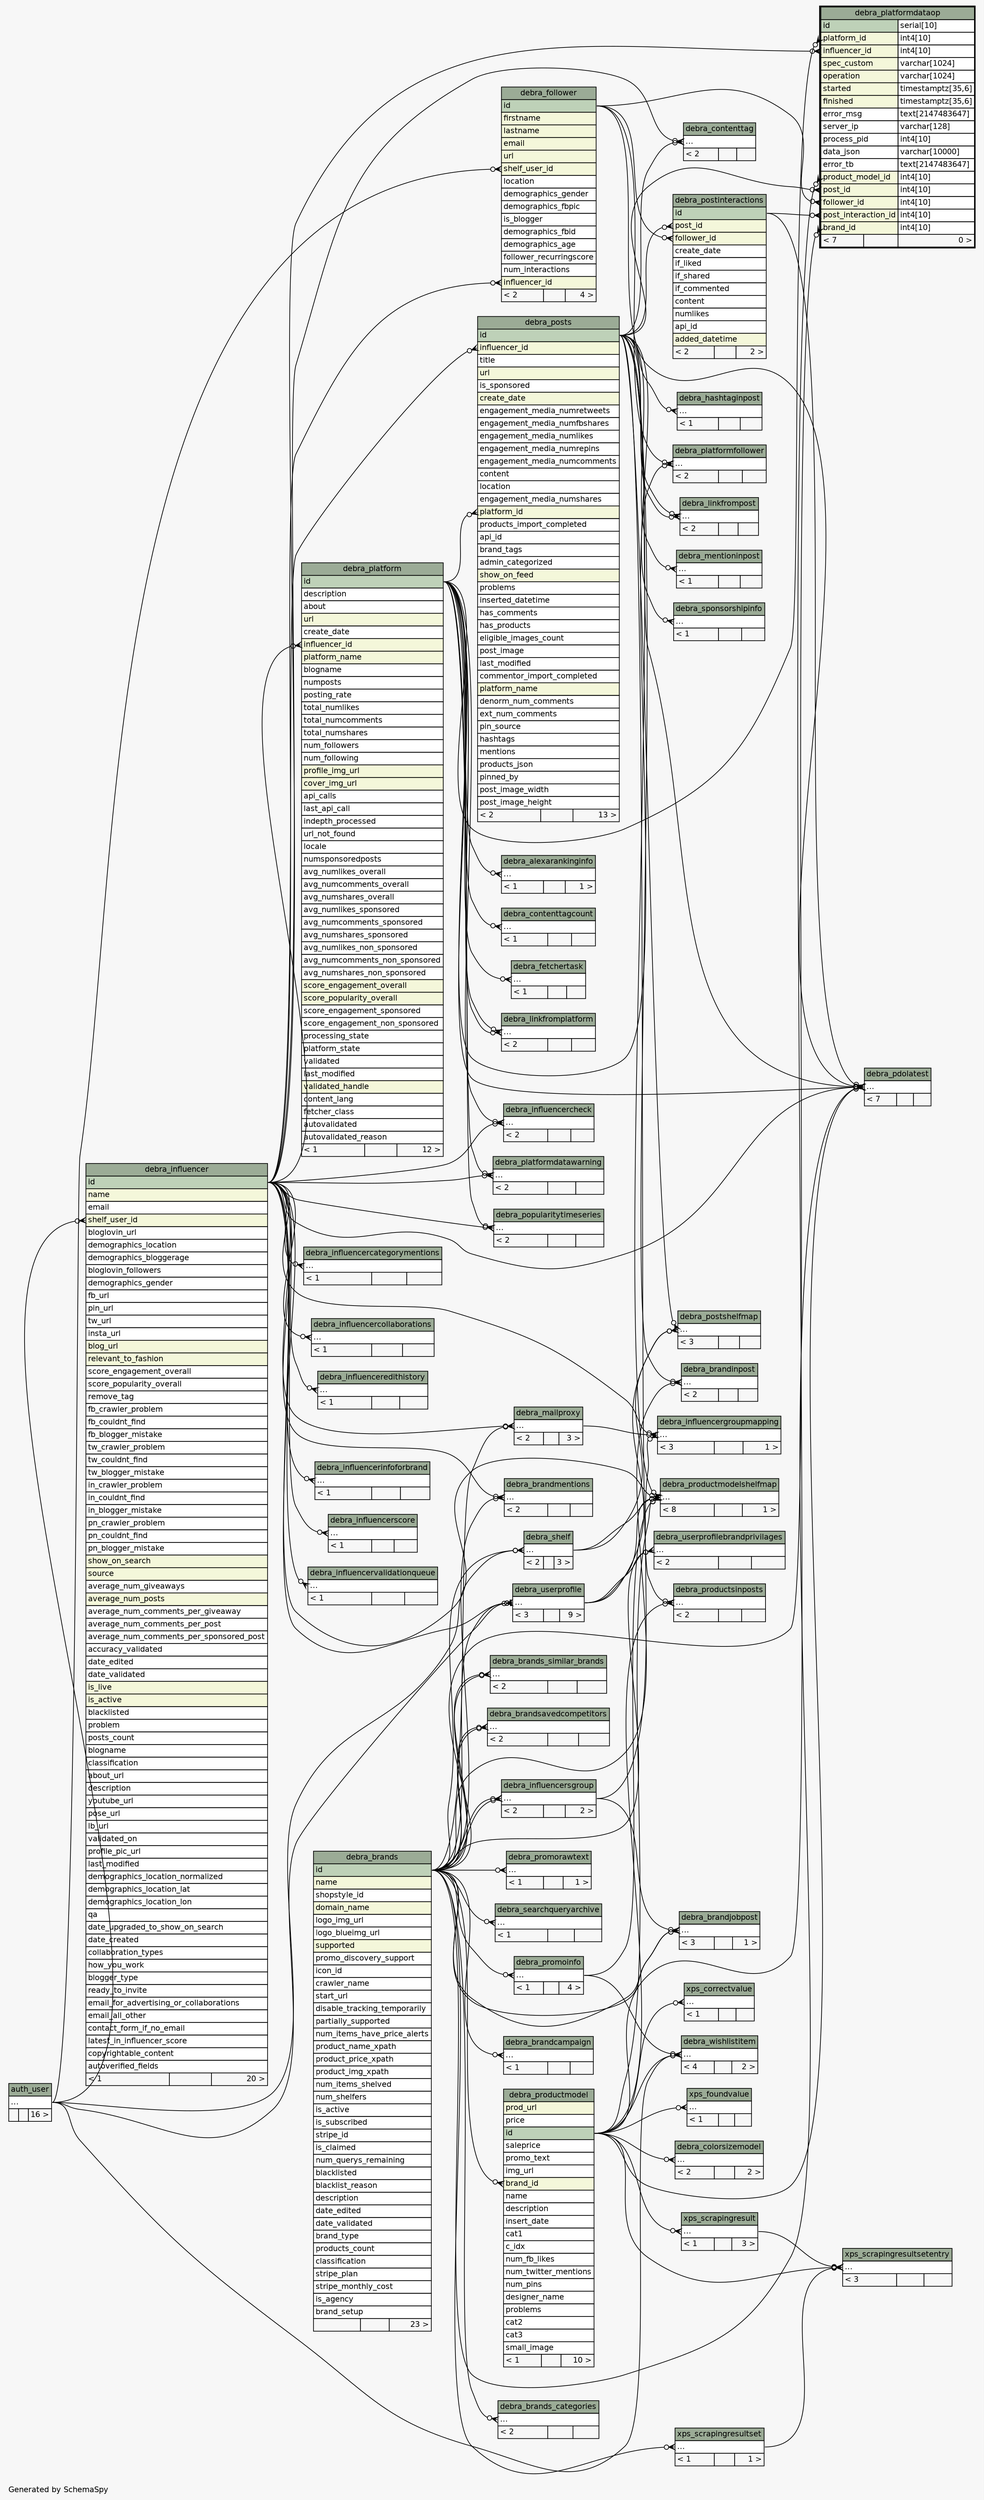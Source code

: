 // dot 2.36.0 on Linux 3.17.0-rc4-a1
// SchemaSpy rev 590
digraph "twoDegreesRelationshipsDiagram" {
  graph [
    rankdir="RL"
    bgcolor="#f7f7f7"
    label="\nGenerated by SchemaSpy"
    labeljust="l"
    nodesep="0.18"
    ranksep="0.46"
    fontname="Helvetica"
    fontsize="11"
  ];
  node [
    fontname="Helvetica"
    fontsize="11"
    shape="plaintext"
  ];
  edge [
    arrowsize="0.8"
  ];
  "debra_alexarankinginfo":"elipses":w -> "debra_platform":"id":e [arrowhead=none dir=back arrowtail=crowodot];
  "debra_brandcampaign":"elipses":w -> "debra_brands":"id":e [arrowhead=none dir=back arrowtail=crowodot];
  "debra_brandinpost":"elipses":w -> "debra_brands":"id":e [arrowhead=none dir=back arrowtail=crowodot];
  "debra_brandinpost":"elipses":w -> "debra_posts":"id":e [arrowhead=none dir=back arrowtail=crowodot];
  "debra_brandjobpost":"elipses":w -> "debra_influencersgroup":"elipses":e [arrowhead=none dir=back arrowtail=crowodot];
  "debra_brandjobpost":"elipses":w -> "debra_brands":"id":e [arrowhead=none dir=back arrowtail=crowodot];
  "debra_brandjobpost":"elipses":w -> "debra_brands":"id":e [arrowhead=none dir=back arrowtail=crowodot];
  "debra_brandmentions":"elipses":w -> "debra_brands":"id":e [arrowhead=none dir=back arrowtail=crowodot];
  "debra_brandmentions":"elipses":w -> "debra_influencer":"id":e [arrowhead=none dir=back arrowtail=crowodot];
  "debra_brands_categories":"elipses":w -> "debra_brands":"id":e [arrowhead=none dir=back arrowtail=crowodot];
  "debra_brands_similar_brands":"elipses":w -> "debra_brands":"id":e [arrowhead=none dir=back arrowtail=crowodot];
  "debra_brands_similar_brands":"elipses":w -> "debra_brands":"id":e [arrowhead=none dir=back arrowtail=crowodot];
  "debra_brandsavedcompetitors":"elipses":w -> "debra_brands":"id":e [arrowhead=none dir=back arrowtail=crowodot];
  "debra_brandsavedcompetitors":"elipses":w -> "debra_brands":"id":e [arrowhead=none dir=back arrowtail=crowodot];
  "debra_colorsizemodel":"elipses":w -> "debra_productmodel":"id":e [arrowhead=none dir=back arrowtail=crowodot];
  "debra_contenttag":"elipses":w -> "debra_influencer":"id":e [arrowhead=none dir=back arrowtail=crowodot];
  "debra_contenttag":"elipses":w -> "debra_posts":"id":e [arrowhead=none dir=back arrowtail=crowodot];
  "debra_contenttagcount":"elipses":w -> "debra_platform":"id":e [arrowhead=none dir=back arrowtail=crowodot];
  "debra_fetchertask":"elipses":w -> "debra_platform":"id":e [arrowhead=none dir=back arrowtail=crowodot];
  "debra_follower":"influencer_id":w -> "debra_influencer":"id":e [arrowhead=none dir=back arrowtail=crowodot];
  "debra_follower":"shelf_user_id":w -> "auth_user":"elipses":e [arrowhead=none dir=back arrowtail=crowodot];
  "debra_hashtaginpost":"elipses":w -> "debra_posts":"id":e [arrowhead=none dir=back arrowtail=crowodot];
  "debra_influencer":"shelf_user_id":w -> "auth_user":"elipses":e [arrowhead=none dir=back arrowtail=crowodot];
  "debra_influencercategorymentions":"elipses":w -> "debra_influencer":"id":e [arrowhead=none dir=back arrowtail=crowodot];
  "debra_influencercheck":"elipses":w -> "debra_influencer":"id":e [arrowhead=none dir=back arrowtail=crowodot];
  "debra_influencercheck":"elipses":w -> "debra_platform":"id":e [arrowhead=none dir=back arrowtail=crowodot];
  "debra_influencercollaborations":"elipses":w -> "debra_influencer":"id":e [arrowhead=none dir=back arrowtail=crowodot];
  "debra_influenceredithistory":"elipses":w -> "debra_influencer":"id":e [arrowhead=none dir=back arrowtail=crowodot];
  "debra_influencergroupmapping":"elipses":w -> "debra_influencersgroup":"elipses":e [arrowhead=none dir=back arrowtail=crowodot];
  "debra_influencergroupmapping":"elipses":w -> "debra_influencer":"id":e [arrowhead=none dir=back arrowtail=crowodot];
  "debra_influencergroupmapping":"elipses":w -> "debra_mailproxy":"elipses":e [arrowhead=none dir=back arrowtail=crowodot];
  "debra_influencerinfoforbrand":"elipses":w -> "debra_influencer":"id":e [arrowhead=none dir=back arrowtail=crowodot];
  "debra_influencerscore":"elipses":w -> "debra_influencer":"id":e [arrowhead=none dir=back arrowtail=crowodot];
  "debra_influencersgroup":"elipses":w -> "debra_brands":"id":e [arrowhead=none dir=back arrowtail=crowodot];
  "debra_influencersgroup":"elipses":w -> "debra_brands":"id":e [arrowhead=none dir=back arrowtail=crowodot];
  "debra_influencervalidationqueue":"elipses":w -> "debra_influencer":"id":e [arrowhead=none dir=back arrowtail=crowodot];
  "debra_linkfromplatform":"elipses":w -> "debra_platform":"id":e [arrowhead=none dir=back arrowtail=crowodot];
  "debra_linkfromplatform":"elipses":w -> "debra_platform":"id":e [arrowhead=none dir=back arrowtail=crowodot];
  "debra_linkfrompost":"elipses":w -> "debra_posts":"id":e [arrowhead=none dir=back arrowtail=crowodot];
  "debra_linkfrompost":"elipses":w -> "debra_posts":"id":e [arrowhead=none dir=back arrowtail=crowodot];
  "debra_mailproxy":"elipses":w -> "debra_brands":"id":e [arrowhead=none dir=back arrowtail=crowodot];
  "debra_mailproxy":"elipses":w -> "debra_influencer":"id":e [arrowhead=none dir=back arrowtail=crowodot];
  "debra_mentioninpost":"elipses":w -> "debra_posts":"id":e [arrowhead=none dir=back arrowtail=crowodot];
  "debra_pdolatest":"elipses":w -> "debra_brands":"id":e [arrowhead=none dir=back arrowtail=crowodot];
  "debra_pdolatest":"elipses":w -> "debra_follower":"id":e [arrowhead=none dir=back arrowtail=crowodot];
  "debra_pdolatest":"elipses":w -> "debra_influencer":"id":e [arrowhead=none dir=back arrowtail=crowodot];
  "debra_pdolatest":"elipses":w -> "debra_platform":"id":e [arrowhead=none dir=back arrowtail=crowodot];
  "debra_pdolatest":"elipses":w -> "debra_posts":"id":e [arrowhead=none dir=back arrowtail=crowodot];
  "debra_pdolatest":"elipses":w -> "debra_postinteractions":"id":e [arrowhead=none dir=back arrowtail=crowodot];
  "debra_pdolatest":"elipses":w -> "debra_productmodel":"id":e [arrowhead=none dir=back arrowtail=crowodot];
  "debra_platform":"influencer_id":w -> "debra_influencer":"id":e [arrowhead=none dir=back arrowtail=crowodot];
  "debra_platformdataop":"brand_id":w -> "debra_brands":"id":e [arrowhead=none dir=back arrowtail=crowodot];
  "debra_platformdataop":"follower_id":w -> "debra_follower":"id":e [arrowhead=none dir=back arrowtail=crowodot];
  "debra_platformdataop":"influencer_id":w -> "debra_influencer":"id":e [arrowhead=none dir=back arrowtail=crowodot];
  "debra_platformdataop":"platform_id":w -> "debra_platform":"id":e [arrowhead=none dir=back arrowtail=crowodot];
  "debra_platformdataop":"post_id":w -> "debra_posts":"id":e [arrowhead=none dir=back arrowtail=crowodot];
  "debra_platformdataop":"post_interaction_id":w -> "debra_postinteractions":"id":e [arrowhead=none dir=back arrowtail=crowodot];
  "debra_platformdataop":"product_model_id":w -> "debra_productmodel":"id":e [arrowhead=none dir=back arrowtail=crowodot];
  "debra_platformdatawarning":"elipses":w -> "debra_influencer":"id":e [arrowhead=none dir=back arrowtail=crowodot];
  "debra_platformdatawarning":"elipses":w -> "debra_platform":"id":e [arrowhead=none dir=back arrowtail=crowodot];
  "debra_platformfollower":"elipses":w -> "debra_follower":"id":e [arrowhead=none dir=back arrowtail=crowodot];
  "debra_platformfollower":"elipses":w -> "debra_platform":"id":e [arrowhead=none dir=back arrowtail=crowodot];
  "debra_popularitytimeseries":"elipses":w -> "debra_influencer":"id":e [arrowhead=none dir=back arrowtail=crowodot];
  "debra_popularitytimeseries":"elipses":w -> "debra_platform":"id":e [arrowhead=none dir=back arrowtail=crowodot];
  "debra_postinteractions":"follower_id":w -> "debra_follower":"id":e [arrowhead=none dir=back arrowtail=crowodot];
  "debra_postinteractions":"post_id":w -> "debra_posts":"id":e [arrowhead=none dir=back arrowtail=crowodot];
  "debra_posts":"influencer_id":w -> "debra_influencer":"id":e [arrowhead=none dir=back arrowtail=crowodot];
  "debra_posts":"platform_id":w -> "debra_platform":"id":e [arrowhead=none dir=back arrowtail=crowodot];
  "debra_postshelfmap":"elipses":w -> "debra_posts":"id":e [arrowhead=none dir=back arrowtail=crowodot];
  "debra_postshelfmap":"elipses":w -> "debra_shelf":"elipses":e [arrowhead=none dir=back arrowtail=crowodot];
  "debra_postshelfmap":"elipses":w -> "debra_userprofile":"elipses":e [arrowhead=none dir=back arrowtail=crowodot];
  "debra_productmodel":"brand_id":w -> "debra_brands":"id":e [arrowhead=none dir=back arrowtail=crowodot];
  "debra_productmodelshelfmap":"elipses":w -> "debra_influencer":"id":e [arrowhead=none dir=back arrowtail=crowodot];
  "debra_productmodelshelfmap":"elipses":w -> "debra_posts":"id":e [arrowhead=none dir=back arrowtail=crowodot];
  "debra_productmodelshelfmap":"elipses":w -> "debra_productmodel":"id":e [arrowhead=none dir=back arrowtail=crowodot];
  "debra_productmodelshelfmap":"elipses":w -> "debra_promoinfo":"elipses":e [arrowhead=none dir=back arrowtail=crowodot];
  "debra_productmodelshelfmap":"elipses":w -> "debra_shelf":"elipses":e [arrowhead=none dir=back arrowtail=crowodot];
  "debra_productmodelshelfmap":"elipses":w -> "debra_userprofile":"elipses":e [arrowhead=none dir=back arrowtail=crowodot];
  "debra_productsinposts":"elipses":w -> "debra_posts":"id":e [arrowhead=none dir=back arrowtail=crowodot];
  "debra_productsinposts":"elipses":w -> "debra_productmodel":"id":e [arrowhead=none dir=back arrowtail=crowodot];
  "debra_promoinfo":"elipses":w -> "debra_brands":"id":e [arrowhead=none dir=back arrowtail=crowodot];
  "debra_promorawtext":"elipses":w -> "debra_brands":"id":e [arrowhead=none dir=back arrowtail=crowodot];
  "debra_searchqueryarchive":"elipses":w -> "debra_brands":"id":e [arrowhead=none dir=back arrowtail=crowodot];
  "debra_shelf":"elipses":w -> "debra_brands":"id":e [arrowhead=none dir=back arrowtail=crowodot];
  "debra_shelf":"elipses":w -> "auth_user":"elipses":e [arrowhead=none dir=back arrowtail=crowodot];
  "debra_sponsorshipinfo":"elipses":w -> "debra_posts":"id":e [arrowhead=none dir=back arrowtail=crowodot];
  "debra_userprofile":"elipses":w -> "debra_brands":"id":e [arrowhead=none dir=back arrowtail=teeodot];
  "debra_userprofile":"elipses":w -> "debra_influencer":"id":e [arrowhead=none dir=back arrowtail=crowodot];
  "debra_userprofile":"elipses":w -> "auth_user":"elipses":e [arrowhead=none dir=back arrowtail=teeodot];
  "debra_userprofilebrandprivilages":"elipses":w -> "debra_brands":"id":e [arrowhead=none dir=back arrowtail=crowodot];
  "debra_userprofilebrandprivilages":"elipses":w -> "debra_userprofile":"elipses":e [arrowhead=none dir=back arrowtail=crowodot];
  "debra_wishlistitem":"elipses":w -> "debra_productmodel":"id":e [arrowhead=none dir=back arrowtail=crowodot];
  "debra_wishlistitem":"elipses":w -> "debra_promoinfo":"elipses":e [arrowhead=none dir=back arrowtail=crowodot];
  "debra_wishlistitem":"elipses":w -> "auth_user":"elipses":e [arrowhead=none dir=back arrowtail=crowodot];
  "xps_correctvalue":"elipses":w -> "debra_productmodel":"id":e [arrowhead=none dir=back arrowtail=crowodot];
  "xps_foundvalue":"elipses":w -> "debra_productmodel":"id":e [arrowhead=none dir=back arrowtail=crowodot];
  "xps_scrapingresult":"elipses":w -> "debra_productmodel":"id":e [arrowhead=none dir=back arrowtail=crowodot];
  "xps_scrapingresultset":"elipses":w -> "debra_brands":"id":e [arrowhead=none dir=back arrowtail=crowodot];
  "xps_scrapingresultsetentry":"elipses":w -> "debra_productmodel":"id":e [arrowhead=none dir=back arrowtail=crowodot];
  "xps_scrapingresultsetentry":"elipses":w -> "xps_scrapingresult":"elipses":e [arrowhead=none dir=back arrowtail=crowodot];
  "xps_scrapingresultsetentry":"elipses":w -> "xps_scrapingresultset":"elipses":e [arrowhead=none dir=back arrowtail=crowodot];
  "auth_user" [
    label=<
    <TABLE BORDER="0" CELLBORDER="1" CELLSPACING="0" BGCOLOR="#ffffff">
      <TR><TD COLSPAN="3" BGCOLOR="#9bab96" ALIGN="CENTER">auth_user</TD></TR>
      <TR><TD PORT="elipses" COLSPAN="3" ALIGN="LEFT">...</TD></TR>
      <TR><TD ALIGN="LEFT" BGCOLOR="#f7f7f7">  </TD><TD ALIGN="RIGHT" BGCOLOR="#f7f7f7">  </TD><TD ALIGN="RIGHT" BGCOLOR="#f7f7f7">16 &gt;</TD></TR>
    </TABLE>>
    URL="auth_user.html"
    tooltip="auth_user"
  ];
  "debra_alexarankinginfo" [
    label=<
    <TABLE BORDER="0" CELLBORDER="1" CELLSPACING="0" BGCOLOR="#ffffff">
      <TR><TD COLSPAN="3" BGCOLOR="#9bab96" ALIGN="CENTER">debra_alexarankinginfo</TD></TR>
      <TR><TD PORT="elipses" COLSPAN="3" ALIGN="LEFT">...</TD></TR>
      <TR><TD ALIGN="LEFT" BGCOLOR="#f7f7f7">&lt; 1</TD><TD ALIGN="RIGHT" BGCOLOR="#f7f7f7">  </TD><TD ALIGN="RIGHT" BGCOLOR="#f7f7f7">1 &gt;</TD></TR>
    </TABLE>>
    URL="debra_alexarankinginfo.html"
    tooltip="debra_alexarankinginfo"
  ];
  "debra_brandcampaign" [
    label=<
    <TABLE BORDER="0" CELLBORDER="1" CELLSPACING="0" BGCOLOR="#ffffff">
      <TR><TD COLSPAN="3" BGCOLOR="#9bab96" ALIGN="CENTER">debra_brandcampaign</TD></TR>
      <TR><TD PORT="elipses" COLSPAN="3" ALIGN="LEFT">...</TD></TR>
      <TR><TD ALIGN="LEFT" BGCOLOR="#f7f7f7">&lt; 1</TD><TD ALIGN="RIGHT" BGCOLOR="#f7f7f7">  </TD><TD ALIGN="RIGHT" BGCOLOR="#f7f7f7">  </TD></TR>
    </TABLE>>
    URL="debra_brandcampaign.html"
    tooltip="debra_brandcampaign"
  ];
  "debra_brandinpost" [
    label=<
    <TABLE BORDER="0" CELLBORDER="1" CELLSPACING="0" BGCOLOR="#ffffff">
      <TR><TD COLSPAN="3" BGCOLOR="#9bab96" ALIGN="CENTER">debra_brandinpost</TD></TR>
      <TR><TD PORT="elipses" COLSPAN="3" ALIGN="LEFT">...</TD></TR>
      <TR><TD ALIGN="LEFT" BGCOLOR="#f7f7f7">&lt; 2</TD><TD ALIGN="RIGHT" BGCOLOR="#f7f7f7">  </TD><TD ALIGN="RIGHT" BGCOLOR="#f7f7f7">  </TD></TR>
    </TABLE>>
    URL="debra_brandinpost.html"
    tooltip="debra_brandinpost"
  ];
  "debra_brandjobpost" [
    label=<
    <TABLE BORDER="0" CELLBORDER="1" CELLSPACING="0" BGCOLOR="#ffffff">
      <TR><TD COLSPAN="3" BGCOLOR="#9bab96" ALIGN="CENTER">debra_brandjobpost</TD></TR>
      <TR><TD PORT="elipses" COLSPAN="3" ALIGN="LEFT">...</TD></TR>
      <TR><TD ALIGN="LEFT" BGCOLOR="#f7f7f7">&lt; 3</TD><TD ALIGN="RIGHT" BGCOLOR="#f7f7f7">  </TD><TD ALIGN="RIGHT" BGCOLOR="#f7f7f7">1 &gt;</TD></TR>
    </TABLE>>
    URL="debra_brandjobpost.html"
    tooltip="debra_brandjobpost"
  ];
  "debra_brandmentions" [
    label=<
    <TABLE BORDER="0" CELLBORDER="1" CELLSPACING="0" BGCOLOR="#ffffff">
      <TR><TD COLSPAN="3" BGCOLOR="#9bab96" ALIGN="CENTER">debra_brandmentions</TD></TR>
      <TR><TD PORT="elipses" COLSPAN="3" ALIGN="LEFT">...</TD></TR>
      <TR><TD ALIGN="LEFT" BGCOLOR="#f7f7f7">&lt; 2</TD><TD ALIGN="RIGHT" BGCOLOR="#f7f7f7">  </TD><TD ALIGN="RIGHT" BGCOLOR="#f7f7f7">  </TD></TR>
    </TABLE>>
    URL="debra_brandmentions.html"
    tooltip="debra_brandmentions"
  ];
  "debra_brands" [
    label=<
    <TABLE BORDER="0" CELLBORDER="1" CELLSPACING="0" BGCOLOR="#ffffff">
      <TR><TD COLSPAN="3" BGCOLOR="#9bab96" ALIGN="CENTER">debra_brands</TD></TR>
      <TR><TD PORT="id" COLSPAN="3" BGCOLOR="#bed1b8" ALIGN="LEFT">id</TD></TR>
      <TR><TD PORT="name" COLSPAN="3" BGCOLOR="#f4f7da" ALIGN="LEFT">name</TD></TR>
      <TR><TD PORT="shopstyle_id" COLSPAN="3" ALIGN="LEFT">shopstyle_id</TD></TR>
      <TR><TD PORT="domain_name" COLSPAN="3" BGCOLOR="#f4f7da" ALIGN="LEFT">domain_name</TD></TR>
      <TR><TD PORT="logo_img_url" COLSPAN="3" ALIGN="LEFT">logo_img_url</TD></TR>
      <TR><TD PORT="logo_blueimg_url" COLSPAN="3" ALIGN="LEFT">logo_blueimg_url</TD></TR>
      <TR><TD PORT="supported" COLSPAN="3" BGCOLOR="#f4f7da" ALIGN="LEFT">supported</TD></TR>
      <TR><TD PORT="promo_discovery_support" COLSPAN="3" ALIGN="LEFT">promo_discovery_support</TD></TR>
      <TR><TD PORT="icon_id" COLSPAN="3" ALIGN="LEFT">icon_id</TD></TR>
      <TR><TD PORT="crawler_name" COLSPAN="3" ALIGN="LEFT">crawler_name</TD></TR>
      <TR><TD PORT="start_url" COLSPAN="3" ALIGN="LEFT">start_url</TD></TR>
      <TR><TD PORT="disable_tracking_temporarily" COLSPAN="3" ALIGN="LEFT">disable_tracking_temporarily</TD></TR>
      <TR><TD PORT="partially_supported" COLSPAN="3" ALIGN="LEFT">partially_supported</TD></TR>
      <TR><TD PORT="num_items_have_price_alerts" COLSPAN="3" ALIGN="LEFT">num_items_have_price_alerts</TD></TR>
      <TR><TD PORT="product_name_xpath" COLSPAN="3" ALIGN="LEFT">product_name_xpath</TD></TR>
      <TR><TD PORT="product_price_xpath" COLSPAN="3" ALIGN="LEFT">product_price_xpath</TD></TR>
      <TR><TD PORT="product_img_xpath" COLSPAN="3" ALIGN="LEFT">product_img_xpath</TD></TR>
      <TR><TD PORT="num_items_shelved" COLSPAN="3" ALIGN="LEFT">num_items_shelved</TD></TR>
      <TR><TD PORT="num_shelfers" COLSPAN="3" ALIGN="LEFT">num_shelfers</TD></TR>
      <TR><TD PORT="is_active" COLSPAN="3" ALIGN="LEFT">is_active</TD></TR>
      <TR><TD PORT="is_subscribed" COLSPAN="3" ALIGN="LEFT">is_subscribed</TD></TR>
      <TR><TD PORT="stripe_id" COLSPAN="3" ALIGN="LEFT">stripe_id</TD></TR>
      <TR><TD PORT="is_claimed" COLSPAN="3" ALIGN="LEFT">is_claimed</TD></TR>
      <TR><TD PORT="num_querys_remaining" COLSPAN="3" ALIGN="LEFT">num_querys_remaining</TD></TR>
      <TR><TD PORT="blacklisted" COLSPAN="3" ALIGN="LEFT">blacklisted</TD></TR>
      <TR><TD PORT="blacklist_reason" COLSPAN="3" ALIGN="LEFT">blacklist_reason</TD></TR>
      <TR><TD PORT="description" COLSPAN="3" ALIGN="LEFT">description</TD></TR>
      <TR><TD PORT="date_edited" COLSPAN="3" ALIGN="LEFT">date_edited</TD></TR>
      <TR><TD PORT="date_validated" COLSPAN="3" ALIGN="LEFT">date_validated</TD></TR>
      <TR><TD PORT="brand_type" COLSPAN="3" ALIGN="LEFT">brand_type</TD></TR>
      <TR><TD PORT="products_count" COLSPAN="3" ALIGN="LEFT">products_count</TD></TR>
      <TR><TD PORT="classification" COLSPAN="3" ALIGN="LEFT">classification</TD></TR>
      <TR><TD PORT="stripe_plan" COLSPAN="3" ALIGN="LEFT">stripe_plan</TD></TR>
      <TR><TD PORT="stripe_monthly_cost" COLSPAN="3" ALIGN="LEFT">stripe_monthly_cost</TD></TR>
      <TR><TD PORT="is_agency" COLSPAN="3" ALIGN="LEFT">is_agency</TD></TR>
      <TR><TD PORT="brand_setup" COLSPAN="3" ALIGN="LEFT">brand_setup</TD></TR>
      <TR><TD ALIGN="LEFT" BGCOLOR="#f7f7f7">  </TD><TD ALIGN="RIGHT" BGCOLOR="#f7f7f7">  </TD><TD ALIGN="RIGHT" BGCOLOR="#f7f7f7">23 &gt;</TD></TR>
    </TABLE>>
    URL="debra_brands.html"
    tooltip="debra_brands"
  ];
  "debra_brands_categories" [
    label=<
    <TABLE BORDER="0" CELLBORDER="1" CELLSPACING="0" BGCOLOR="#ffffff">
      <TR><TD COLSPAN="3" BGCOLOR="#9bab96" ALIGN="CENTER">debra_brands_categories</TD></TR>
      <TR><TD PORT="elipses" COLSPAN="3" ALIGN="LEFT">...</TD></TR>
      <TR><TD ALIGN="LEFT" BGCOLOR="#f7f7f7">&lt; 2</TD><TD ALIGN="RIGHT" BGCOLOR="#f7f7f7">  </TD><TD ALIGN="RIGHT" BGCOLOR="#f7f7f7">  </TD></TR>
    </TABLE>>
    URL="debra_brands_categories.html"
    tooltip="debra_brands_categories"
  ];
  "debra_brands_similar_brands" [
    label=<
    <TABLE BORDER="0" CELLBORDER="1" CELLSPACING="0" BGCOLOR="#ffffff">
      <TR><TD COLSPAN="3" BGCOLOR="#9bab96" ALIGN="CENTER">debra_brands_similar_brands</TD></TR>
      <TR><TD PORT="elipses" COLSPAN="3" ALIGN="LEFT">...</TD></TR>
      <TR><TD ALIGN="LEFT" BGCOLOR="#f7f7f7">&lt; 2</TD><TD ALIGN="RIGHT" BGCOLOR="#f7f7f7">  </TD><TD ALIGN="RIGHT" BGCOLOR="#f7f7f7">  </TD></TR>
    </TABLE>>
    URL="debra_brands_similar_brands.html"
    tooltip="debra_brands_similar_brands"
  ];
  "debra_brandsavedcompetitors" [
    label=<
    <TABLE BORDER="0" CELLBORDER="1" CELLSPACING="0" BGCOLOR="#ffffff">
      <TR><TD COLSPAN="3" BGCOLOR="#9bab96" ALIGN="CENTER">debra_brandsavedcompetitors</TD></TR>
      <TR><TD PORT="elipses" COLSPAN="3" ALIGN="LEFT">...</TD></TR>
      <TR><TD ALIGN="LEFT" BGCOLOR="#f7f7f7">&lt; 2</TD><TD ALIGN="RIGHT" BGCOLOR="#f7f7f7">  </TD><TD ALIGN="RIGHT" BGCOLOR="#f7f7f7">  </TD></TR>
    </TABLE>>
    URL="debra_brandsavedcompetitors.html"
    tooltip="debra_brandsavedcompetitors"
  ];
  "debra_colorsizemodel" [
    label=<
    <TABLE BORDER="0" CELLBORDER="1" CELLSPACING="0" BGCOLOR="#ffffff">
      <TR><TD COLSPAN="3" BGCOLOR="#9bab96" ALIGN="CENTER">debra_colorsizemodel</TD></TR>
      <TR><TD PORT="elipses" COLSPAN="3" ALIGN="LEFT">...</TD></TR>
      <TR><TD ALIGN="LEFT" BGCOLOR="#f7f7f7">&lt; 2</TD><TD ALIGN="RIGHT" BGCOLOR="#f7f7f7">  </TD><TD ALIGN="RIGHT" BGCOLOR="#f7f7f7">2 &gt;</TD></TR>
    </TABLE>>
    URL="debra_colorsizemodel.html"
    tooltip="debra_colorsizemodel"
  ];
  "debra_contenttag" [
    label=<
    <TABLE BORDER="0" CELLBORDER="1" CELLSPACING="0" BGCOLOR="#ffffff">
      <TR><TD COLSPAN="3" BGCOLOR="#9bab96" ALIGN="CENTER">debra_contenttag</TD></TR>
      <TR><TD PORT="elipses" COLSPAN="3" ALIGN="LEFT">...</TD></TR>
      <TR><TD ALIGN="LEFT" BGCOLOR="#f7f7f7">&lt; 2</TD><TD ALIGN="RIGHT" BGCOLOR="#f7f7f7">  </TD><TD ALIGN="RIGHT" BGCOLOR="#f7f7f7">  </TD></TR>
    </TABLE>>
    URL="debra_contenttag.html"
    tooltip="debra_contenttag"
  ];
  "debra_contenttagcount" [
    label=<
    <TABLE BORDER="0" CELLBORDER="1" CELLSPACING="0" BGCOLOR="#ffffff">
      <TR><TD COLSPAN="3" BGCOLOR="#9bab96" ALIGN="CENTER">debra_contenttagcount</TD></TR>
      <TR><TD PORT="elipses" COLSPAN="3" ALIGN="LEFT">...</TD></TR>
      <TR><TD ALIGN="LEFT" BGCOLOR="#f7f7f7">&lt; 1</TD><TD ALIGN="RIGHT" BGCOLOR="#f7f7f7">  </TD><TD ALIGN="RIGHT" BGCOLOR="#f7f7f7">  </TD></TR>
    </TABLE>>
    URL="debra_contenttagcount.html"
    tooltip="debra_contenttagcount"
  ];
  "debra_fetchertask" [
    label=<
    <TABLE BORDER="0" CELLBORDER="1" CELLSPACING="0" BGCOLOR="#ffffff">
      <TR><TD COLSPAN="3" BGCOLOR="#9bab96" ALIGN="CENTER">debra_fetchertask</TD></TR>
      <TR><TD PORT="elipses" COLSPAN="3" ALIGN="LEFT">...</TD></TR>
      <TR><TD ALIGN="LEFT" BGCOLOR="#f7f7f7">&lt; 1</TD><TD ALIGN="RIGHT" BGCOLOR="#f7f7f7">  </TD><TD ALIGN="RIGHT" BGCOLOR="#f7f7f7">  </TD></TR>
    </TABLE>>
    URL="debra_fetchertask.html"
    tooltip="debra_fetchertask"
  ];
  "debra_follower" [
    label=<
    <TABLE BORDER="0" CELLBORDER="1" CELLSPACING="0" BGCOLOR="#ffffff">
      <TR><TD COLSPAN="3" BGCOLOR="#9bab96" ALIGN="CENTER">debra_follower</TD></TR>
      <TR><TD PORT="id" COLSPAN="3" BGCOLOR="#bed1b8" ALIGN="LEFT">id</TD></TR>
      <TR><TD PORT="firstname" COLSPAN="3" BGCOLOR="#f4f7da" ALIGN="LEFT">firstname</TD></TR>
      <TR><TD PORT="lastname" COLSPAN="3" BGCOLOR="#f4f7da" ALIGN="LEFT">lastname</TD></TR>
      <TR><TD PORT="email" COLSPAN="3" BGCOLOR="#f4f7da" ALIGN="LEFT">email</TD></TR>
      <TR><TD PORT="url" COLSPAN="3" BGCOLOR="#f4f7da" ALIGN="LEFT">url</TD></TR>
      <TR><TD PORT="shelf_user_id" COLSPAN="3" BGCOLOR="#f4f7da" ALIGN="LEFT">shelf_user_id</TD></TR>
      <TR><TD PORT="location" COLSPAN="3" ALIGN="LEFT">location</TD></TR>
      <TR><TD PORT="demographics_gender" COLSPAN="3" ALIGN="LEFT">demographics_gender</TD></TR>
      <TR><TD PORT="demographics_fbpic" COLSPAN="3" ALIGN="LEFT">demographics_fbpic</TD></TR>
      <TR><TD PORT="is_blogger" COLSPAN="3" ALIGN="LEFT">is_blogger</TD></TR>
      <TR><TD PORT="demographics_fbid" COLSPAN="3" ALIGN="LEFT">demographics_fbid</TD></TR>
      <TR><TD PORT="demographics_age" COLSPAN="3" ALIGN="LEFT">demographics_age</TD></TR>
      <TR><TD PORT="follower_recurringscore" COLSPAN="3" ALIGN="LEFT">follower_recurringscore</TD></TR>
      <TR><TD PORT="num_interactions" COLSPAN="3" ALIGN="LEFT">num_interactions</TD></TR>
      <TR><TD PORT="influencer_id" COLSPAN="3" BGCOLOR="#f4f7da" ALIGN="LEFT">influencer_id</TD></TR>
      <TR><TD ALIGN="LEFT" BGCOLOR="#f7f7f7">&lt; 2</TD><TD ALIGN="RIGHT" BGCOLOR="#f7f7f7">  </TD><TD ALIGN="RIGHT" BGCOLOR="#f7f7f7">4 &gt;</TD></TR>
    </TABLE>>
    URL="debra_follower.html"
    tooltip="debra_follower"
  ];
  "debra_hashtaginpost" [
    label=<
    <TABLE BORDER="0" CELLBORDER="1" CELLSPACING="0" BGCOLOR="#ffffff">
      <TR><TD COLSPAN="3" BGCOLOR="#9bab96" ALIGN="CENTER">debra_hashtaginpost</TD></TR>
      <TR><TD PORT="elipses" COLSPAN="3" ALIGN="LEFT">...</TD></TR>
      <TR><TD ALIGN="LEFT" BGCOLOR="#f7f7f7">&lt; 1</TD><TD ALIGN="RIGHT" BGCOLOR="#f7f7f7">  </TD><TD ALIGN="RIGHT" BGCOLOR="#f7f7f7">  </TD></TR>
    </TABLE>>
    URL="debra_hashtaginpost.html"
    tooltip="debra_hashtaginpost"
  ];
  "debra_influencer" [
    label=<
    <TABLE BORDER="0" CELLBORDER="1" CELLSPACING="0" BGCOLOR="#ffffff">
      <TR><TD COLSPAN="3" BGCOLOR="#9bab96" ALIGN="CENTER">debra_influencer</TD></TR>
      <TR><TD PORT="id" COLSPAN="3" BGCOLOR="#bed1b8" ALIGN="LEFT">id</TD></TR>
      <TR><TD PORT="name" COLSPAN="3" BGCOLOR="#f4f7da" ALIGN="LEFT">name</TD></TR>
      <TR><TD PORT="email" COLSPAN="3" ALIGN="LEFT">email</TD></TR>
      <TR><TD PORT="shelf_user_id" COLSPAN="3" BGCOLOR="#f4f7da" ALIGN="LEFT">shelf_user_id</TD></TR>
      <TR><TD PORT="bloglovin_url" COLSPAN="3" ALIGN="LEFT">bloglovin_url</TD></TR>
      <TR><TD PORT="demographics_location" COLSPAN="3" ALIGN="LEFT">demographics_location</TD></TR>
      <TR><TD PORT="demographics_bloggerage" COLSPAN="3" ALIGN="LEFT">demographics_bloggerage</TD></TR>
      <TR><TD PORT="bloglovin_followers" COLSPAN="3" ALIGN="LEFT">bloglovin_followers</TD></TR>
      <TR><TD PORT="demographics_gender" COLSPAN="3" ALIGN="LEFT">demographics_gender</TD></TR>
      <TR><TD PORT="fb_url" COLSPAN="3" ALIGN="LEFT">fb_url</TD></TR>
      <TR><TD PORT="pin_url" COLSPAN="3" ALIGN="LEFT">pin_url</TD></TR>
      <TR><TD PORT="tw_url" COLSPAN="3" ALIGN="LEFT">tw_url</TD></TR>
      <TR><TD PORT="insta_url" COLSPAN="3" ALIGN="LEFT">insta_url</TD></TR>
      <TR><TD PORT="blog_url" COLSPAN="3" BGCOLOR="#f4f7da" ALIGN="LEFT">blog_url</TD></TR>
      <TR><TD PORT="relevant_to_fashion" COLSPAN="3" BGCOLOR="#f4f7da" ALIGN="LEFT">relevant_to_fashion</TD></TR>
      <TR><TD PORT="score_engagement_overall" COLSPAN="3" ALIGN="LEFT">score_engagement_overall</TD></TR>
      <TR><TD PORT="score_popularity_overall" COLSPAN="3" ALIGN="LEFT">score_popularity_overall</TD></TR>
      <TR><TD PORT="remove_tag" COLSPAN="3" ALIGN="LEFT">remove_tag</TD></TR>
      <TR><TD PORT="fb_crawler_problem" COLSPAN="3" ALIGN="LEFT">fb_crawler_problem</TD></TR>
      <TR><TD PORT="fb_couldnt_find" COLSPAN="3" ALIGN="LEFT">fb_couldnt_find</TD></TR>
      <TR><TD PORT="fb_blogger_mistake" COLSPAN="3" ALIGN="LEFT">fb_blogger_mistake</TD></TR>
      <TR><TD PORT="tw_crawler_problem" COLSPAN="3" ALIGN="LEFT">tw_crawler_problem</TD></TR>
      <TR><TD PORT="tw_couldnt_find" COLSPAN="3" ALIGN="LEFT">tw_couldnt_find</TD></TR>
      <TR><TD PORT="tw_blogger_mistake" COLSPAN="3" ALIGN="LEFT">tw_blogger_mistake</TD></TR>
      <TR><TD PORT="in_crawler_problem" COLSPAN="3" ALIGN="LEFT">in_crawler_problem</TD></TR>
      <TR><TD PORT="in_couldnt_find" COLSPAN="3" ALIGN="LEFT">in_couldnt_find</TD></TR>
      <TR><TD PORT="in_blogger_mistake" COLSPAN="3" ALIGN="LEFT">in_blogger_mistake</TD></TR>
      <TR><TD PORT="pn_crawler_problem" COLSPAN="3" ALIGN="LEFT">pn_crawler_problem</TD></TR>
      <TR><TD PORT="pn_couldnt_find" COLSPAN="3" ALIGN="LEFT">pn_couldnt_find</TD></TR>
      <TR><TD PORT="pn_blogger_mistake" COLSPAN="3" ALIGN="LEFT">pn_blogger_mistake</TD></TR>
      <TR><TD PORT="show_on_search" COLSPAN="3" BGCOLOR="#f4f7da" ALIGN="LEFT">show_on_search</TD></TR>
      <TR><TD PORT="source" COLSPAN="3" BGCOLOR="#f4f7da" ALIGN="LEFT">source</TD></TR>
      <TR><TD PORT="average_num_giveaways" COLSPAN="3" ALIGN="LEFT">average_num_giveaways</TD></TR>
      <TR><TD PORT="average_num_posts" COLSPAN="3" BGCOLOR="#f4f7da" ALIGN="LEFT">average_num_posts</TD></TR>
      <TR><TD PORT="average_num_comments_per_giveaway" COLSPAN="3" ALIGN="LEFT">average_num_comments_per_giveaway</TD></TR>
      <TR><TD PORT="average_num_comments_per_post" COLSPAN="3" ALIGN="LEFT">average_num_comments_per_post</TD></TR>
      <TR><TD PORT="average_num_comments_per_sponsored_post" COLSPAN="3" ALIGN="LEFT">average_num_comments_per_sponsored_post</TD></TR>
      <TR><TD PORT="accuracy_validated" COLSPAN="3" ALIGN="LEFT">accuracy_validated</TD></TR>
      <TR><TD PORT="date_edited" COLSPAN="3" ALIGN="LEFT">date_edited</TD></TR>
      <TR><TD PORT="date_validated" COLSPAN="3" ALIGN="LEFT">date_validated</TD></TR>
      <TR><TD PORT="is_live" COLSPAN="3" BGCOLOR="#f4f7da" ALIGN="LEFT">is_live</TD></TR>
      <TR><TD PORT="is_active" COLSPAN="3" BGCOLOR="#f4f7da" ALIGN="LEFT">is_active</TD></TR>
      <TR><TD PORT="blacklisted" COLSPAN="3" ALIGN="LEFT">blacklisted</TD></TR>
      <TR><TD PORT="problem" COLSPAN="3" ALIGN="LEFT">problem</TD></TR>
      <TR><TD PORT="posts_count" COLSPAN="3" ALIGN="LEFT">posts_count</TD></TR>
      <TR><TD PORT="blogname" COLSPAN="3" ALIGN="LEFT">blogname</TD></TR>
      <TR><TD PORT="classification" COLSPAN="3" ALIGN="LEFT">classification</TD></TR>
      <TR><TD PORT="about_url" COLSPAN="3" ALIGN="LEFT">about_url</TD></TR>
      <TR><TD PORT="description" COLSPAN="3" ALIGN="LEFT">description</TD></TR>
      <TR><TD PORT="youtube_url" COLSPAN="3" ALIGN="LEFT">youtube_url</TD></TR>
      <TR><TD PORT="pose_url" COLSPAN="3" ALIGN="LEFT">pose_url</TD></TR>
      <TR><TD PORT="lb_url" COLSPAN="3" ALIGN="LEFT">lb_url</TD></TR>
      <TR><TD PORT="validated_on" COLSPAN="3" ALIGN="LEFT">validated_on</TD></TR>
      <TR><TD PORT="profile_pic_url" COLSPAN="3" ALIGN="LEFT">profile_pic_url</TD></TR>
      <TR><TD PORT="last_modified" COLSPAN="3" ALIGN="LEFT">last_modified</TD></TR>
      <TR><TD PORT="demographics_location_normalized" COLSPAN="3" ALIGN="LEFT">demographics_location_normalized</TD></TR>
      <TR><TD PORT="demographics_location_lat" COLSPAN="3" ALIGN="LEFT">demographics_location_lat</TD></TR>
      <TR><TD PORT="demographics_location_lon" COLSPAN="3" ALIGN="LEFT">demographics_location_lon</TD></TR>
      <TR><TD PORT="qa" COLSPAN="3" ALIGN="LEFT">qa</TD></TR>
      <TR><TD PORT="date_upgraded_to_show_on_search" COLSPAN="3" ALIGN="LEFT">date_upgraded_to_show_on_search</TD></TR>
      <TR><TD PORT="date_created" COLSPAN="3" ALIGN="LEFT">date_created</TD></TR>
      <TR><TD PORT="collaboration_types" COLSPAN="3" ALIGN="LEFT">collaboration_types</TD></TR>
      <TR><TD PORT="how_you_work" COLSPAN="3" ALIGN="LEFT">how_you_work</TD></TR>
      <TR><TD PORT="blogger_type" COLSPAN="3" ALIGN="LEFT">blogger_type</TD></TR>
      <TR><TD PORT="ready_to_invite" COLSPAN="3" ALIGN="LEFT">ready_to_invite</TD></TR>
      <TR><TD PORT="email_for_advertising_or_collaborations" COLSPAN="3" ALIGN="LEFT">email_for_advertising_or_collaborations</TD></TR>
      <TR><TD PORT="email_all_other" COLSPAN="3" ALIGN="LEFT">email_all_other</TD></TR>
      <TR><TD PORT="contact_form_if_no_email" COLSPAN="3" ALIGN="LEFT">contact_form_if_no_email</TD></TR>
      <TR><TD PORT="latest_in_influencer_score" COLSPAN="3" ALIGN="LEFT">latest_in_influencer_score</TD></TR>
      <TR><TD PORT="copyrightable_content" COLSPAN="3" ALIGN="LEFT">copyrightable_content</TD></TR>
      <TR><TD PORT="autoverified_fields" COLSPAN="3" ALIGN="LEFT">autoverified_fields</TD></TR>
      <TR><TD ALIGN="LEFT" BGCOLOR="#f7f7f7">&lt; 1</TD><TD ALIGN="RIGHT" BGCOLOR="#f7f7f7">  </TD><TD ALIGN="RIGHT" BGCOLOR="#f7f7f7">20 &gt;</TD></TR>
    </TABLE>>
    URL="debra_influencer.html"
    tooltip="debra_influencer"
  ];
  "debra_influencercategorymentions" [
    label=<
    <TABLE BORDER="0" CELLBORDER="1" CELLSPACING="0" BGCOLOR="#ffffff">
      <TR><TD COLSPAN="3" BGCOLOR="#9bab96" ALIGN="CENTER">debra_influencercategorymentions</TD></TR>
      <TR><TD PORT="elipses" COLSPAN="3" ALIGN="LEFT">...</TD></TR>
      <TR><TD ALIGN="LEFT" BGCOLOR="#f7f7f7">&lt; 1</TD><TD ALIGN="RIGHT" BGCOLOR="#f7f7f7">  </TD><TD ALIGN="RIGHT" BGCOLOR="#f7f7f7">  </TD></TR>
    </TABLE>>
    URL="debra_influencercategorymentions.html"
    tooltip="debra_influencercategorymentions"
  ];
  "debra_influencercheck" [
    label=<
    <TABLE BORDER="0" CELLBORDER="1" CELLSPACING="0" BGCOLOR="#ffffff">
      <TR><TD COLSPAN="3" BGCOLOR="#9bab96" ALIGN="CENTER">debra_influencercheck</TD></TR>
      <TR><TD PORT="elipses" COLSPAN="3" ALIGN="LEFT">...</TD></TR>
      <TR><TD ALIGN="LEFT" BGCOLOR="#f7f7f7">&lt; 2</TD><TD ALIGN="RIGHT" BGCOLOR="#f7f7f7">  </TD><TD ALIGN="RIGHT" BGCOLOR="#f7f7f7">  </TD></TR>
    </TABLE>>
    URL="debra_influencercheck.html"
    tooltip="debra_influencercheck"
  ];
  "debra_influencercollaborations" [
    label=<
    <TABLE BORDER="0" CELLBORDER="1" CELLSPACING="0" BGCOLOR="#ffffff">
      <TR><TD COLSPAN="3" BGCOLOR="#9bab96" ALIGN="CENTER">debra_influencercollaborations</TD></TR>
      <TR><TD PORT="elipses" COLSPAN="3" ALIGN="LEFT">...</TD></TR>
      <TR><TD ALIGN="LEFT" BGCOLOR="#f7f7f7">&lt; 1</TD><TD ALIGN="RIGHT" BGCOLOR="#f7f7f7">  </TD><TD ALIGN="RIGHT" BGCOLOR="#f7f7f7">  </TD></TR>
    </TABLE>>
    URL="debra_influencercollaborations.html"
    tooltip="debra_influencercollaborations"
  ];
  "debra_influenceredithistory" [
    label=<
    <TABLE BORDER="0" CELLBORDER="1" CELLSPACING="0" BGCOLOR="#ffffff">
      <TR><TD COLSPAN="3" BGCOLOR="#9bab96" ALIGN="CENTER">debra_influenceredithistory</TD></TR>
      <TR><TD PORT="elipses" COLSPAN="3" ALIGN="LEFT">...</TD></TR>
      <TR><TD ALIGN="LEFT" BGCOLOR="#f7f7f7">&lt; 1</TD><TD ALIGN="RIGHT" BGCOLOR="#f7f7f7">  </TD><TD ALIGN="RIGHT" BGCOLOR="#f7f7f7">  </TD></TR>
    </TABLE>>
    URL="debra_influenceredithistory.html"
    tooltip="debra_influenceredithistory"
  ];
  "debra_influencergroupmapping" [
    label=<
    <TABLE BORDER="0" CELLBORDER="1" CELLSPACING="0" BGCOLOR="#ffffff">
      <TR><TD COLSPAN="3" BGCOLOR="#9bab96" ALIGN="CENTER">debra_influencergroupmapping</TD></TR>
      <TR><TD PORT="elipses" COLSPAN="3" ALIGN="LEFT">...</TD></TR>
      <TR><TD ALIGN="LEFT" BGCOLOR="#f7f7f7">&lt; 3</TD><TD ALIGN="RIGHT" BGCOLOR="#f7f7f7">  </TD><TD ALIGN="RIGHT" BGCOLOR="#f7f7f7">1 &gt;</TD></TR>
    </TABLE>>
    URL="debra_influencergroupmapping.html"
    tooltip="debra_influencergroupmapping"
  ];
  "debra_influencerinfoforbrand" [
    label=<
    <TABLE BORDER="0" CELLBORDER="1" CELLSPACING="0" BGCOLOR="#ffffff">
      <TR><TD COLSPAN="3" BGCOLOR="#9bab96" ALIGN="CENTER">debra_influencerinfoforbrand</TD></TR>
      <TR><TD PORT="elipses" COLSPAN="3" ALIGN="LEFT">...</TD></TR>
      <TR><TD ALIGN="LEFT" BGCOLOR="#f7f7f7">&lt; 1</TD><TD ALIGN="RIGHT" BGCOLOR="#f7f7f7">  </TD><TD ALIGN="RIGHT" BGCOLOR="#f7f7f7">  </TD></TR>
    </TABLE>>
    URL="debra_influencerinfoforbrand.html"
    tooltip="debra_influencerinfoforbrand"
  ];
  "debra_influencerscore" [
    label=<
    <TABLE BORDER="0" CELLBORDER="1" CELLSPACING="0" BGCOLOR="#ffffff">
      <TR><TD COLSPAN="3" BGCOLOR="#9bab96" ALIGN="CENTER">debra_influencerscore</TD></TR>
      <TR><TD PORT="elipses" COLSPAN="3" ALIGN="LEFT">...</TD></TR>
      <TR><TD ALIGN="LEFT" BGCOLOR="#f7f7f7">&lt; 1</TD><TD ALIGN="RIGHT" BGCOLOR="#f7f7f7">  </TD><TD ALIGN="RIGHT" BGCOLOR="#f7f7f7">  </TD></TR>
    </TABLE>>
    URL="debra_influencerscore.html"
    tooltip="debra_influencerscore"
  ];
  "debra_influencersgroup" [
    label=<
    <TABLE BORDER="0" CELLBORDER="1" CELLSPACING="0" BGCOLOR="#ffffff">
      <TR><TD COLSPAN="3" BGCOLOR="#9bab96" ALIGN="CENTER">debra_influencersgroup</TD></TR>
      <TR><TD PORT="elipses" COLSPAN="3" ALIGN="LEFT">...</TD></TR>
      <TR><TD ALIGN="LEFT" BGCOLOR="#f7f7f7">&lt; 2</TD><TD ALIGN="RIGHT" BGCOLOR="#f7f7f7">  </TD><TD ALIGN="RIGHT" BGCOLOR="#f7f7f7">2 &gt;</TD></TR>
    </TABLE>>
    URL="debra_influencersgroup.html"
    tooltip="debra_influencersgroup"
  ];
  "debra_influencervalidationqueue" [
    label=<
    <TABLE BORDER="0" CELLBORDER="1" CELLSPACING="0" BGCOLOR="#ffffff">
      <TR><TD COLSPAN="3" BGCOLOR="#9bab96" ALIGN="CENTER">debra_influencervalidationqueue</TD></TR>
      <TR><TD PORT="elipses" COLSPAN="3" ALIGN="LEFT">...</TD></TR>
      <TR><TD ALIGN="LEFT" BGCOLOR="#f7f7f7">&lt; 1</TD><TD ALIGN="RIGHT" BGCOLOR="#f7f7f7">  </TD><TD ALIGN="RIGHT" BGCOLOR="#f7f7f7">  </TD></TR>
    </TABLE>>
    URL="debra_influencervalidationqueue.html"
    tooltip="debra_influencervalidationqueue"
  ];
  "debra_linkfromplatform" [
    label=<
    <TABLE BORDER="0" CELLBORDER="1" CELLSPACING="0" BGCOLOR="#ffffff">
      <TR><TD COLSPAN="3" BGCOLOR="#9bab96" ALIGN="CENTER">debra_linkfromplatform</TD></TR>
      <TR><TD PORT="elipses" COLSPAN="3" ALIGN="LEFT">...</TD></TR>
      <TR><TD ALIGN="LEFT" BGCOLOR="#f7f7f7">&lt; 2</TD><TD ALIGN="RIGHT" BGCOLOR="#f7f7f7">  </TD><TD ALIGN="RIGHT" BGCOLOR="#f7f7f7">  </TD></TR>
    </TABLE>>
    URL="debra_linkfromplatform.html"
    tooltip="debra_linkfromplatform"
  ];
  "debra_linkfrompost" [
    label=<
    <TABLE BORDER="0" CELLBORDER="1" CELLSPACING="0" BGCOLOR="#ffffff">
      <TR><TD COLSPAN="3" BGCOLOR="#9bab96" ALIGN="CENTER">debra_linkfrompost</TD></TR>
      <TR><TD PORT="elipses" COLSPAN="3" ALIGN="LEFT">...</TD></TR>
      <TR><TD ALIGN="LEFT" BGCOLOR="#f7f7f7">&lt; 2</TD><TD ALIGN="RIGHT" BGCOLOR="#f7f7f7">  </TD><TD ALIGN="RIGHT" BGCOLOR="#f7f7f7">  </TD></TR>
    </TABLE>>
    URL="debra_linkfrompost.html"
    tooltip="debra_linkfrompost"
  ];
  "debra_mailproxy" [
    label=<
    <TABLE BORDER="0" CELLBORDER="1" CELLSPACING="0" BGCOLOR="#ffffff">
      <TR><TD COLSPAN="3" BGCOLOR="#9bab96" ALIGN="CENTER">debra_mailproxy</TD></TR>
      <TR><TD PORT="elipses" COLSPAN="3" ALIGN="LEFT">...</TD></TR>
      <TR><TD ALIGN="LEFT" BGCOLOR="#f7f7f7">&lt; 2</TD><TD ALIGN="RIGHT" BGCOLOR="#f7f7f7">  </TD><TD ALIGN="RIGHT" BGCOLOR="#f7f7f7">3 &gt;</TD></TR>
    </TABLE>>
    URL="debra_mailproxy.html"
    tooltip="debra_mailproxy"
  ];
  "debra_mentioninpost" [
    label=<
    <TABLE BORDER="0" CELLBORDER="1" CELLSPACING="0" BGCOLOR="#ffffff">
      <TR><TD COLSPAN="3" BGCOLOR="#9bab96" ALIGN="CENTER">debra_mentioninpost</TD></TR>
      <TR><TD PORT="elipses" COLSPAN="3" ALIGN="LEFT">...</TD></TR>
      <TR><TD ALIGN="LEFT" BGCOLOR="#f7f7f7">&lt; 1</TD><TD ALIGN="RIGHT" BGCOLOR="#f7f7f7">  </TD><TD ALIGN="RIGHT" BGCOLOR="#f7f7f7">  </TD></TR>
    </TABLE>>
    URL="debra_mentioninpost.html"
    tooltip="debra_mentioninpost"
  ];
  "debra_pdolatest" [
    label=<
    <TABLE BORDER="0" CELLBORDER="1" CELLSPACING="0" BGCOLOR="#ffffff">
      <TR><TD COLSPAN="3" BGCOLOR="#9bab96" ALIGN="CENTER">debra_pdolatest</TD></TR>
      <TR><TD PORT="elipses" COLSPAN="3" ALIGN="LEFT">...</TD></TR>
      <TR><TD ALIGN="LEFT" BGCOLOR="#f7f7f7">&lt; 7</TD><TD ALIGN="RIGHT" BGCOLOR="#f7f7f7">  </TD><TD ALIGN="RIGHT" BGCOLOR="#f7f7f7">  </TD></TR>
    </TABLE>>
    URL="debra_pdolatest.html"
    tooltip="debra_pdolatest"
  ];
  "debra_platform" [
    label=<
    <TABLE BORDER="0" CELLBORDER="1" CELLSPACING="0" BGCOLOR="#ffffff">
      <TR><TD COLSPAN="3" BGCOLOR="#9bab96" ALIGN="CENTER">debra_platform</TD></TR>
      <TR><TD PORT="id" COLSPAN="3" BGCOLOR="#bed1b8" ALIGN="LEFT">id</TD></TR>
      <TR><TD PORT="description" COLSPAN="3" ALIGN="LEFT">description</TD></TR>
      <TR><TD PORT="about" COLSPAN="3" ALIGN="LEFT">about</TD></TR>
      <TR><TD PORT="url" COLSPAN="3" BGCOLOR="#f4f7da" ALIGN="LEFT">url</TD></TR>
      <TR><TD PORT="create_date" COLSPAN="3" ALIGN="LEFT">create_date</TD></TR>
      <TR><TD PORT="influencer_id" COLSPAN="3" BGCOLOR="#f4f7da" ALIGN="LEFT">influencer_id</TD></TR>
      <TR><TD PORT="platform_name" COLSPAN="3" BGCOLOR="#f4f7da" ALIGN="LEFT">platform_name</TD></TR>
      <TR><TD PORT="blogname" COLSPAN="3" ALIGN="LEFT">blogname</TD></TR>
      <TR><TD PORT="numposts" COLSPAN="3" ALIGN="LEFT">numposts</TD></TR>
      <TR><TD PORT="posting_rate" COLSPAN="3" ALIGN="LEFT">posting_rate</TD></TR>
      <TR><TD PORT="total_numlikes" COLSPAN="3" ALIGN="LEFT">total_numlikes</TD></TR>
      <TR><TD PORT="total_numcomments" COLSPAN="3" ALIGN="LEFT">total_numcomments</TD></TR>
      <TR><TD PORT="total_numshares" COLSPAN="3" ALIGN="LEFT">total_numshares</TD></TR>
      <TR><TD PORT="num_followers" COLSPAN="3" ALIGN="LEFT">num_followers</TD></TR>
      <TR><TD PORT="num_following" COLSPAN="3" ALIGN="LEFT">num_following</TD></TR>
      <TR><TD PORT="profile_img_url" COLSPAN="3" BGCOLOR="#f4f7da" ALIGN="LEFT">profile_img_url</TD></TR>
      <TR><TD PORT="cover_img_url" COLSPAN="3" BGCOLOR="#f4f7da" ALIGN="LEFT">cover_img_url</TD></TR>
      <TR><TD PORT="api_calls" COLSPAN="3" ALIGN="LEFT">api_calls</TD></TR>
      <TR><TD PORT="last_api_call" COLSPAN="3" ALIGN="LEFT">last_api_call</TD></TR>
      <TR><TD PORT="indepth_processed" COLSPAN="3" ALIGN="LEFT">indepth_processed</TD></TR>
      <TR><TD PORT="url_not_found" COLSPAN="3" ALIGN="LEFT">url_not_found</TD></TR>
      <TR><TD PORT="locale" COLSPAN="3" ALIGN="LEFT">locale</TD></TR>
      <TR><TD PORT="numsponsoredposts" COLSPAN="3" ALIGN="LEFT">numsponsoredposts</TD></TR>
      <TR><TD PORT="avg_numlikes_overall" COLSPAN="3" ALIGN="LEFT">avg_numlikes_overall</TD></TR>
      <TR><TD PORT="avg_numcomments_overall" COLSPAN="3" ALIGN="LEFT">avg_numcomments_overall</TD></TR>
      <TR><TD PORT="avg_numshares_overall" COLSPAN="3" ALIGN="LEFT">avg_numshares_overall</TD></TR>
      <TR><TD PORT="avg_numlikes_sponsored" COLSPAN="3" ALIGN="LEFT">avg_numlikes_sponsored</TD></TR>
      <TR><TD PORT="avg_numcomments_sponsored" COLSPAN="3" ALIGN="LEFT">avg_numcomments_sponsored</TD></TR>
      <TR><TD PORT="avg_numshares_sponsored" COLSPAN="3" ALIGN="LEFT">avg_numshares_sponsored</TD></TR>
      <TR><TD PORT="avg_numlikes_non_sponsored" COLSPAN="3" ALIGN="LEFT">avg_numlikes_non_sponsored</TD></TR>
      <TR><TD PORT="avg_numcomments_non_sponsored" COLSPAN="3" ALIGN="LEFT">avg_numcomments_non_sponsored</TD></TR>
      <TR><TD PORT="avg_numshares_non_sponsored" COLSPAN="3" ALIGN="LEFT">avg_numshares_non_sponsored</TD></TR>
      <TR><TD PORT="score_engagement_overall" COLSPAN="3" BGCOLOR="#f4f7da" ALIGN="LEFT">score_engagement_overall</TD></TR>
      <TR><TD PORT="score_popularity_overall" COLSPAN="3" BGCOLOR="#f4f7da" ALIGN="LEFT">score_popularity_overall</TD></TR>
      <TR><TD PORT="score_engagement_sponsored" COLSPAN="3" ALIGN="LEFT">score_engagement_sponsored</TD></TR>
      <TR><TD PORT="score_engagement_non_sponsored" COLSPAN="3" ALIGN="LEFT">score_engagement_non_sponsored</TD></TR>
      <TR><TD PORT="processing_state" COLSPAN="3" ALIGN="LEFT">processing_state</TD></TR>
      <TR><TD PORT="platform_state" COLSPAN="3" ALIGN="LEFT">platform_state</TD></TR>
      <TR><TD PORT="validated" COLSPAN="3" ALIGN="LEFT">validated</TD></TR>
      <TR><TD PORT="last_modified" COLSPAN="3" ALIGN="LEFT">last_modified</TD></TR>
      <TR><TD PORT="validated_handle" COLSPAN="3" BGCOLOR="#f4f7da" ALIGN="LEFT">validated_handle</TD></TR>
      <TR><TD PORT="content_lang" COLSPAN="3" ALIGN="LEFT">content_lang</TD></TR>
      <TR><TD PORT="fetcher_class" COLSPAN="3" ALIGN="LEFT">fetcher_class</TD></TR>
      <TR><TD PORT="autovalidated" COLSPAN="3" ALIGN="LEFT">autovalidated</TD></TR>
      <TR><TD PORT="autovalidated_reason" COLSPAN="3" ALIGN="LEFT">autovalidated_reason</TD></TR>
      <TR><TD ALIGN="LEFT" BGCOLOR="#f7f7f7">&lt; 1</TD><TD ALIGN="RIGHT" BGCOLOR="#f7f7f7">  </TD><TD ALIGN="RIGHT" BGCOLOR="#f7f7f7">12 &gt;</TD></TR>
    </TABLE>>
    URL="debra_platform.html"
    tooltip="debra_platform"
  ];
  "debra_platformdataop" [
    label=<
    <TABLE BORDER="2" CELLBORDER="1" CELLSPACING="0" BGCOLOR="#ffffff">
      <TR><TD COLSPAN="3" BGCOLOR="#9bab96" ALIGN="CENTER">debra_platformdataop</TD></TR>
      <TR><TD PORT="id" COLSPAN="2" BGCOLOR="#bed1b8" ALIGN="LEFT">id</TD><TD PORT="id.type" ALIGN="LEFT">serial[10]</TD></TR>
      <TR><TD PORT="platform_id" COLSPAN="2" BGCOLOR="#f4f7da" ALIGN="LEFT">platform_id</TD><TD PORT="platform_id.type" ALIGN="LEFT">int4[10]</TD></TR>
      <TR><TD PORT="influencer_id" COLSPAN="2" BGCOLOR="#f4f7da" ALIGN="LEFT">influencer_id</TD><TD PORT="influencer_id.type" ALIGN="LEFT">int4[10]</TD></TR>
      <TR><TD PORT="spec_custom" COLSPAN="2" BGCOLOR="#f4f7da" ALIGN="LEFT">spec_custom</TD><TD PORT="spec_custom.type" ALIGN="LEFT">varchar[1024]</TD></TR>
      <TR><TD PORT="operation" COLSPAN="2" BGCOLOR="#f4f7da" ALIGN="LEFT">operation</TD><TD PORT="operation.type" ALIGN="LEFT">varchar[1024]</TD></TR>
      <TR><TD PORT="started" COLSPAN="2" BGCOLOR="#f4f7da" ALIGN="LEFT">started</TD><TD PORT="started.type" ALIGN="LEFT">timestamptz[35,6]</TD></TR>
      <TR><TD PORT="finished" COLSPAN="2" BGCOLOR="#f4f7da" ALIGN="LEFT">finished</TD><TD PORT="finished.type" ALIGN="LEFT">timestamptz[35,6]</TD></TR>
      <TR><TD PORT="error_msg" COLSPAN="2" ALIGN="LEFT">error_msg</TD><TD PORT="error_msg.type" ALIGN="LEFT">text[2147483647]</TD></TR>
      <TR><TD PORT="server_ip" COLSPAN="2" ALIGN="LEFT">server_ip</TD><TD PORT="server_ip.type" ALIGN="LEFT">varchar[128]</TD></TR>
      <TR><TD PORT="process_pid" COLSPAN="2" ALIGN="LEFT">process_pid</TD><TD PORT="process_pid.type" ALIGN="LEFT">int4[10]</TD></TR>
      <TR><TD PORT="data_json" COLSPAN="2" ALIGN="LEFT">data_json</TD><TD PORT="data_json.type" ALIGN="LEFT">varchar[10000]</TD></TR>
      <TR><TD PORT="error_tb" COLSPAN="2" ALIGN="LEFT">error_tb</TD><TD PORT="error_tb.type" ALIGN="LEFT">text[2147483647]</TD></TR>
      <TR><TD PORT="product_model_id" COLSPAN="2" BGCOLOR="#f4f7da" ALIGN="LEFT">product_model_id</TD><TD PORT="product_model_id.type" ALIGN="LEFT">int4[10]</TD></TR>
      <TR><TD PORT="post_id" COLSPAN="2" BGCOLOR="#f4f7da" ALIGN="LEFT">post_id</TD><TD PORT="post_id.type" ALIGN="LEFT">int4[10]</TD></TR>
      <TR><TD PORT="follower_id" COLSPAN="2" BGCOLOR="#f4f7da" ALIGN="LEFT">follower_id</TD><TD PORT="follower_id.type" ALIGN="LEFT">int4[10]</TD></TR>
      <TR><TD PORT="post_interaction_id" COLSPAN="2" BGCOLOR="#f4f7da" ALIGN="LEFT">post_interaction_id</TD><TD PORT="post_interaction_id.type" ALIGN="LEFT">int4[10]</TD></TR>
      <TR><TD PORT="brand_id" COLSPAN="2" BGCOLOR="#f4f7da" ALIGN="LEFT">brand_id</TD><TD PORT="brand_id.type" ALIGN="LEFT">int4[10]</TD></TR>
      <TR><TD ALIGN="LEFT" BGCOLOR="#f7f7f7">&lt; 7</TD><TD ALIGN="RIGHT" BGCOLOR="#f7f7f7">  </TD><TD ALIGN="RIGHT" BGCOLOR="#f7f7f7">0 &gt;</TD></TR>
    </TABLE>>
    URL="debra_platformdataop.html"
    tooltip="debra_platformdataop"
  ];
  "debra_platformdatawarning" [
    label=<
    <TABLE BORDER="0" CELLBORDER="1" CELLSPACING="0" BGCOLOR="#ffffff">
      <TR><TD COLSPAN="3" BGCOLOR="#9bab96" ALIGN="CENTER">debra_platformdatawarning</TD></TR>
      <TR><TD PORT="elipses" COLSPAN="3" ALIGN="LEFT">...</TD></TR>
      <TR><TD ALIGN="LEFT" BGCOLOR="#f7f7f7">&lt; 2</TD><TD ALIGN="RIGHT" BGCOLOR="#f7f7f7">  </TD><TD ALIGN="RIGHT" BGCOLOR="#f7f7f7">  </TD></TR>
    </TABLE>>
    URL="debra_platformdatawarning.html"
    tooltip="debra_platformdatawarning"
  ];
  "debra_platformfollower" [
    label=<
    <TABLE BORDER="0" CELLBORDER="1" CELLSPACING="0" BGCOLOR="#ffffff">
      <TR><TD COLSPAN="3" BGCOLOR="#9bab96" ALIGN="CENTER">debra_platformfollower</TD></TR>
      <TR><TD PORT="elipses" COLSPAN="3" ALIGN="LEFT">...</TD></TR>
      <TR><TD ALIGN="LEFT" BGCOLOR="#f7f7f7">&lt; 2</TD><TD ALIGN="RIGHT" BGCOLOR="#f7f7f7">  </TD><TD ALIGN="RIGHT" BGCOLOR="#f7f7f7">  </TD></TR>
    </TABLE>>
    URL="debra_platformfollower.html"
    tooltip="debra_platformfollower"
  ];
  "debra_popularitytimeseries" [
    label=<
    <TABLE BORDER="0" CELLBORDER="1" CELLSPACING="0" BGCOLOR="#ffffff">
      <TR><TD COLSPAN="3" BGCOLOR="#9bab96" ALIGN="CENTER">debra_popularitytimeseries</TD></TR>
      <TR><TD PORT="elipses" COLSPAN="3" ALIGN="LEFT">...</TD></TR>
      <TR><TD ALIGN="LEFT" BGCOLOR="#f7f7f7">&lt; 2</TD><TD ALIGN="RIGHT" BGCOLOR="#f7f7f7">  </TD><TD ALIGN="RIGHT" BGCOLOR="#f7f7f7">  </TD></TR>
    </TABLE>>
    URL="debra_popularitytimeseries.html"
    tooltip="debra_popularitytimeseries"
  ];
  "debra_postinteractions" [
    label=<
    <TABLE BORDER="0" CELLBORDER="1" CELLSPACING="0" BGCOLOR="#ffffff">
      <TR><TD COLSPAN="3" BGCOLOR="#9bab96" ALIGN="CENTER">debra_postinteractions</TD></TR>
      <TR><TD PORT="id" COLSPAN="3" BGCOLOR="#bed1b8" ALIGN="LEFT">id</TD></TR>
      <TR><TD PORT="post_id" COLSPAN="3" BGCOLOR="#f4f7da" ALIGN="LEFT">post_id</TD></TR>
      <TR><TD PORT="follower_id" COLSPAN="3" BGCOLOR="#f4f7da" ALIGN="LEFT">follower_id</TD></TR>
      <TR><TD PORT="create_date" COLSPAN="3" ALIGN="LEFT">create_date</TD></TR>
      <TR><TD PORT="if_liked" COLSPAN="3" ALIGN="LEFT">if_liked</TD></TR>
      <TR><TD PORT="if_shared" COLSPAN="3" ALIGN="LEFT">if_shared</TD></TR>
      <TR><TD PORT="if_commented" COLSPAN="3" ALIGN="LEFT">if_commented</TD></TR>
      <TR><TD PORT="content" COLSPAN="3" ALIGN="LEFT">content</TD></TR>
      <TR><TD PORT="numlikes" COLSPAN="3" ALIGN="LEFT">numlikes</TD></TR>
      <TR><TD PORT="api_id" COLSPAN="3" ALIGN="LEFT">api_id</TD></TR>
      <TR><TD PORT="added_datetime" COLSPAN="3" BGCOLOR="#f4f7da" ALIGN="LEFT">added_datetime</TD></TR>
      <TR><TD ALIGN="LEFT" BGCOLOR="#f7f7f7">&lt; 2</TD><TD ALIGN="RIGHT" BGCOLOR="#f7f7f7">  </TD><TD ALIGN="RIGHT" BGCOLOR="#f7f7f7">2 &gt;</TD></TR>
    </TABLE>>
    URL="debra_postinteractions.html"
    tooltip="debra_postinteractions"
  ];
  "debra_posts" [
    label=<
    <TABLE BORDER="0" CELLBORDER="1" CELLSPACING="0" BGCOLOR="#ffffff">
      <TR><TD COLSPAN="3" BGCOLOR="#9bab96" ALIGN="CENTER">debra_posts</TD></TR>
      <TR><TD PORT="id" COLSPAN="3" BGCOLOR="#bed1b8" ALIGN="LEFT">id</TD></TR>
      <TR><TD PORT="influencer_id" COLSPAN="3" BGCOLOR="#f4f7da" ALIGN="LEFT">influencer_id</TD></TR>
      <TR><TD PORT="title" COLSPAN="3" ALIGN="LEFT">title</TD></TR>
      <TR><TD PORT="url" COLSPAN="3" BGCOLOR="#f4f7da" ALIGN="LEFT">url</TD></TR>
      <TR><TD PORT="is_sponsored" COLSPAN="3" ALIGN="LEFT">is_sponsored</TD></TR>
      <TR><TD PORT="create_date" COLSPAN="3" BGCOLOR="#f4f7da" ALIGN="LEFT">create_date</TD></TR>
      <TR><TD PORT="engagement_media_numretweets" COLSPAN="3" ALIGN="LEFT">engagement_media_numretweets</TD></TR>
      <TR><TD PORT="engagement_media_numfbshares" COLSPAN="3" ALIGN="LEFT">engagement_media_numfbshares</TD></TR>
      <TR><TD PORT="engagement_media_numlikes" COLSPAN="3" ALIGN="LEFT">engagement_media_numlikes</TD></TR>
      <TR><TD PORT="engagement_media_numrepins" COLSPAN="3" ALIGN="LEFT">engagement_media_numrepins</TD></TR>
      <TR><TD PORT="engagement_media_numcomments" COLSPAN="3" ALIGN="LEFT">engagement_media_numcomments</TD></TR>
      <TR><TD PORT="content" COLSPAN="3" ALIGN="LEFT">content</TD></TR>
      <TR><TD PORT="location" COLSPAN="3" ALIGN="LEFT">location</TD></TR>
      <TR><TD PORT="engagement_media_numshares" COLSPAN="3" ALIGN="LEFT">engagement_media_numshares</TD></TR>
      <TR><TD PORT="platform_id" COLSPAN="3" BGCOLOR="#f4f7da" ALIGN="LEFT">platform_id</TD></TR>
      <TR><TD PORT="products_import_completed" COLSPAN="3" ALIGN="LEFT">products_import_completed</TD></TR>
      <TR><TD PORT="api_id" COLSPAN="3" ALIGN="LEFT">api_id</TD></TR>
      <TR><TD PORT="brand_tags" COLSPAN="3" ALIGN="LEFT">brand_tags</TD></TR>
      <TR><TD PORT="admin_categorized" COLSPAN="3" ALIGN="LEFT">admin_categorized</TD></TR>
      <TR><TD PORT="show_on_feed" COLSPAN="3" BGCOLOR="#f4f7da" ALIGN="LEFT">show_on_feed</TD></TR>
      <TR><TD PORT="problems" COLSPAN="3" ALIGN="LEFT">problems</TD></TR>
      <TR><TD PORT="inserted_datetime" COLSPAN="3" ALIGN="LEFT">inserted_datetime</TD></TR>
      <TR><TD PORT="has_comments" COLSPAN="3" ALIGN="LEFT">has_comments</TD></TR>
      <TR><TD PORT="has_products" COLSPAN="3" ALIGN="LEFT">has_products</TD></TR>
      <TR><TD PORT="eligible_images_count" COLSPAN="3" ALIGN="LEFT">eligible_images_count</TD></TR>
      <TR><TD PORT="post_image" COLSPAN="3" ALIGN="LEFT">post_image</TD></TR>
      <TR><TD PORT="last_modified" COLSPAN="3" ALIGN="LEFT">last_modified</TD></TR>
      <TR><TD PORT="commentor_import_completed" COLSPAN="3" ALIGN="LEFT">commentor_import_completed</TD></TR>
      <TR><TD PORT="platform_name" COLSPAN="3" BGCOLOR="#f4f7da" ALIGN="LEFT">platform_name</TD></TR>
      <TR><TD PORT="denorm_num_comments" COLSPAN="3" ALIGN="LEFT">denorm_num_comments</TD></TR>
      <TR><TD PORT="ext_num_comments" COLSPAN="3" ALIGN="LEFT">ext_num_comments</TD></TR>
      <TR><TD PORT="pin_source" COLSPAN="3" ALIGN="LEFT">pin_source</TD></TR>
      <TR><TD PORT="hashtags" COLSPAN="3" ALIGN="LEFT">hashtags</TD></TR>
      <TR><TD PORT="mentions" COLSPAN="3" ALIGN="LEFT">mentions</TD></TR>
      <TR><TD PORT="products_json" COLSPAN="3" ALIGN="LEFT">products_json</TD></TR>
      <TR><TD PORT="pinned_by" COLSPAN="3" ALIGN="LEFT">pinned_by</TD></TR>
      <TR><TD PORT="post_image_width" COLSPAN="3" ALIGN="LEFT">post_image_width</TD></TR>
      <TR><TD PORT="post_image_height" COLSPAN="3" ALIGN="LEFT">post_image_height</TD></TR>
      <TR><TD ALIGN="LEFT" BGCOLOR="#f7f7f7">&lt; 2</TD><TD ALIGN="RIGHT" BGCOLOR="#f7f7f7">  </TD><TD ALIGN="RIGHT" BGCOLOR="#f7f7f7">13 &gt;</TD></TR>
    </TABLE>>
    URL="debra_posts.html"
    tooltip="debra_posts"
  ];
  "debra_postshelfmap" [
    label=<
    <TABLE BORDER="0" CELLBORDER="1" CELLSPACING="0" BGCOLOR="#ffffff">
      <TR><TD COLSPAN="3" BGCOLOR="#9bab96" ALIGN="CENTER">debra_postshelfmap</TD></TR>
      <TR><TD PORT="elipses" COLSPAN="3" ALIGN="LEFT">...</TD></TR>
      <TR><TD ALIGN="LEFT" BGCOLOR="#f7f7f7">&lt; 3</TD><TD ALIGN="RIGHT" BGCOLOR="#f7f7f7">  </TD><TD ALIGN="RIGHT" BGCOLOR="#f7f7f7">  </TD></TR>
    </TABLE>>
    URL="debra_postshelfmap.html"
    tooltip="debra_postshelfmap"
  ];
  "debra_productmodel" [
    label=<
    <TABLE BORDER="0" CELLBORDER="1" CELLSPACING="0" BGCOLOR="#ffffff">
      <TR><TD COLSPAN="3" BGCOLOR="#9bab96" ALIGN="CENTER">debra_productmodel</TD></TR>
      <TR><TD PORT="prod_url" COLSPAN="3" BGCOLOR="#f4f7da" ALIGN="LEFT">prod_url</TD></TR>
      <TR><TD PORT="price" COLSPAN="3" ALIGN="LEFT">price</TD></TR>
      <TR><TD PORT="id" COLSPAN="3" BGCOLOR="#bed1b8" ALIGN="LEFT">id</TD></TR>
      <TR><TD PORT="saleprice" COLSPAN="3" ALIGN="LEFT">saleprice</TD></TR>
      <TR><TD PORT="promo_text" COLSPAN="3" ALIGN="LEFT">promo_text</TD></TR>
      <TR><TD PORT="img_url" COLSPAN="3" ALIGN="LEFT">img_url</TD></TR>
      <TR><TD PORT="brand_id" COLSPAN="3" BGCOLOR="#f4f7da" ALIGN="LEFT">brand_id</TD></TR>
      <TR><TD PORT="name" COLSPAN="3" ALIGN="LEFT">name</TD></TR>
      <TR><TD PORT="description" COLSPAN="3" ALIGN="LEFT">description</TD></TR>
      <TR><TD PORT="insert_date" COLSPAN="3" ALIGN="LEFT">insert_date</TD></TR>
      <TR><TD PORT="cat1" COLSPAN="3" ALIGN="LEFT">cat1</TD></TR>
      <TR><TD PORT="c_idx" COLSPAN="3" ALIGN="LEFT">c_idx</TD></TR>
      <TR><TD PORT="num_fb_likes" COLSPAN="3" ALIGN="LEFT">num_fb_likes</TD></TR>
      <TR><TD PORT="num_twitter_mentions" COLSPAN="3" ALIGN="LEFT">num_twitter_mentions</TD></TR>
      <TR><TD PORT="num_pins" COLSPAN="3" ALIGN="LEFT">num_pins</TD></TR>
      <TR><TD PORT="designer_name" COLSPAN="3" ALIGN="LEFT">designer_name</TD></TR>
      <TR><TD PORT="problems" COLSPAN="3" ALIGN="LEFT">problems</TD></TR>
      <TR><TD PORT="cat2" COLSPAN="3" ALIGN="LEFT">cat2</TD></TR>
      <TR><TD PORT="cat3" COLSPAN="3" ALIGN="LEFT">cat3</TD></TR>
      <TR><TD PORT="small_image" COLSPAN="3" ALIGN="LEFT">small_image</TD></TR>
      <TR><TD ALIGN="LEFT" BGCOLOR="#f7f7f7">&lt; 1</TD><TD ALIGN="RIGHT" BGCOLOR="#f7f7f7">  </TD><TD ALIGN="RIGHT" BGCOLOR="#f7f7f7">10 &gt;</TD></TR>
    </TABLE>>
    URL="debra_productmodel.html"
    tooltip="debra_productmodel"
  ];
  "debra_productmodelshelfmap" [
    label=<
    <TABLE BORDER="0" CELLBORDER="1" CELLSPACING="0" BGCOLOR="#ffffff">
      <TR><TD COLSPAN="3" BGCOLOR="#9bab96" ALIGN="CENTER">debra_productmodelshelfmap</TD></TR>
      <TR><TD PORT="elipses" COLSPAN="3" ALIGN="LEFT">...</TD></TR>
      <TR><TD ALIGN="LEFT" BGCOLOR="#f7f7f7">&lt; 8</TD><TD ALIGN="RIGHT" BGCOLOR="#f7f7f7">  </TD><TD ALIGN="RIGHT" BGCOLOR="#f7f7f7">1 &gt;</TD></TR>
    </TABLE>>
    URL="debra_productmodelshelfmap.html"
    tooltip="debra_productmodelshelfmap"
  ];
  "debra_productsinposts" [
    label=<
    <TABLE BORDER="0" CELLBORDER="1" CELLSPACING="0" BGCOLOR="#ffffff">
      <TR><TD COLSPAN="3" BGCOLOR="#9bab96" ALIGN="CENTER">debra_productsinposts</TD></TR>
      <TR><TD PORT="elipses" COLSPAN="3" ALIGN="LEFT">...</TD></TR>
      <TR><TD ALIGN="LEFT" BGCOLOR="#f7f7f7">&lt; 2</TD><TD ALIGN="RIGHT" BGCOLOR="#f7f7f7">  </TD><TD ALIGN="RIGHT" BGCOLOR="#f7f7f7">  </TD></TR>
    </TABLE>>
    URL="debra_productsinposts.html"
    tooltip="debra_productsinposts"
  ];
  "debra_promoinfo" [
    label=<
    <TABLE BORDER="0" CELLBORDER="1" CELLSPACING="0" BGCOLOR="#ffffff">
      <TR><TD COLSPAN="3" BGCOLOR="#9bab96" ALIGN="CENTER">debra_promoinfo</TD></TR>
      <TR><TD PORT="elipses" COLSPAN="3" ALIGN="LEFT">...</TD></TR>
      <TR><TD ALIGN="LEFT" BGCOLOR="#f7f7f7">&lt; 1</TD><TD ALIGN="RIGHT" BGCOLOR="#f7f7f7">  </TD><TD ALIGN="RIGHT" BGCOLOR="#f7f7f7">4 &gt;</TD></TR>
    </TABLE>>
    URL="debra_promoinfo.html"
    tooltip="debra_promoinfo"
  ];
  "debra_promorawtext" [
    label=<
    <TABLE BORDER="0" CELLBORDER="1" CELLSPACING="0" BGCOLOR="#ffffff">
      <TR><TD COLSPAN="3" BGCOLOR="#9bab96" ALIGN="CENTER">debra_promorawtext</TD></TR>
      <TR><TD PORT="elipses" COLSPAN="3" ALIGN="LEFT">...</TD></TR>
      <TR><TD ALIGN="LEFT" BGCOLOR="#f7f7f7">&lt; 1</TD><TD ALIGN="RIGHT" BGCOLOR="#f7f7f7">  </TD><TD ALIGN="RIGHT" BGCOLOR="#f7f7f7">1 &gt;</TD></TR>
    </TABLE>>
    URL="debra_promorawtext.html"
    tooltip="debra_promorawtext"
  ];
  "debra_searchqueryarchive" [
    label=<
    <TABLE BORDER="0" CELLBORDER="1" CELLSPACING="0" BGCOLOR="#ffffff">
      <TR><TD COLSPAN="3" BGCOLOR="#9bab96" ALIGN="CENTER">debra_searchqueryarchive</TD></TR>
      <TR><TD PORT="elipses" COLSPAN="3" ALIGN="LEFT">...</TD></TR>
      <TR><TD ALIGN="LEFT" BGCOLOR="#f7f7f7">&lt; 1</TD><TD ALIGN="RIGHT" BGCOLOR="#f7f7f7">  </TD><TD ALIGN="RIGHT" BGCOLOR="#f7f7f7">  </TD></TR>
    </TABLE>>
    URL="debra_searchqueryarchive.html"
    tooltip="debra_searchqueryarchive"
  ];
  "debra_shelf" [
    label=<
    <TABLE BORDER="0" CELLBORDER="1" CELLSPACING="0" BGCOLOR="#ffffff">
      <TR><TD COLSPAN="3" BGCOLOR="#9bab96" ALIGN="CENTER">debra_shelf</TD></TR>
      <TR><TD PORT="elipses" COLSPAN="3" ALIGN="LEFT">...</TD></TR>
      <TR><TD ALIGN="LEFT" BGCOLOR="#f7f7f7">&lt; 2</TD><TD ALIGN="RIGHT" BGCOLOR="#f7f7f7">  </TD><TD ALIGN="RIGHT" BGCOLOR="#f7f7f7">3 &gt;</TD></TR>
    </TABLE>>
    URL="debra_shelf.html"
    tooltip="debra_shelf"
  ];
  "debra_sponsorshipinfo" [
    label=<
    <TABLE BORDER="0" CELLBORDER="1" CELLSPACING="0" BGCOLOR="#ffffff">
      <TR><TD COLSPAN="3" BGCOLOR="#9bab96" ALIGN="CENTER">debra_sponsorshipinfo</TD></TR>
      <TR><TD PORT="elipses" COLSPAN="3" ALIGN="LEFT">...</TD></TR>
      <TR><TD ALIGN="LEFT" BGCOLOR="#f7f7f7">&lt; 1</TD><TD ALIGN="RIGHT" BGCOLOR="#f7f7f7">  </TD><TD ALIGN="RIGHT" BGCOLOR="#f7f7f7">  </TD></TR>
    </TABLE>>
    URL="debra_sponsorshipinfo.html"
    tooltip="debra_sponsorshipinfo"
  ];
  "debra_userprofile" [
    label=<
    <TABLE BORDER="0" CELLBORDER="1" CELLSPACING="0" BGCOLOR="#ffffff">
      <TR><TD COLSPAN="3" BGCOLOR="#9bab96" ALIGN="CENTER">debra_userprofile</TD></TR>
      <TR><TD PORT="elipses" COLSPAN="3" ALIGN="LEFT">...</TD></TR>
      <TR><TD ALIGN="LEFT" BGCOLOR="#f7f7f7">&lt; 3</TD><TD ALIGN="RIGHT" BGCOLOR="#f7f7f7">  </TD><TD ALIGN="RIGHT" BGCOLOR="#f7f7f7">9 &gt;</TD></TR>
    </TABLE>>
    URL="debra_userprofile.html"
    tooltip="debra_userprofile"
  ];
  "debra_userprofilebrandprivilages" [
    label=<
    <TABLE BORDER="0" CELLBORDER="1" CELLSPACING="0" BGCOLOR="#ffffff">
      <TR><TD COLSPAN="3" BGCOLOR="#9bab96" ALIGN="CENTER">debra_userprofilebrandprivilages</TD></TR>
      <TR><TD PORT="elipses" COLSPAN="3" ALIGN="LEFT">...</TD></TR>
      <TR><TD ALIGN="LEFT" BGCOLOR="#f7f7f7">&lt; 2</TD><TD ALIGN="RIGHT" BGCOLOR="#f7f7f7">  </TD><TD ALIGN="RIGHT" BGCOLOR="#f7f7f7">  </TD></TR>
    </TABLE>>
    URL="debra_userprofilebrandprivilages.html"
    tooltip="debra_userprofilebrandprivilages"
  ];
  "debra_wishlistitem" [
    label=<
    <TABLE BORDER="0" CELLBORDER="1" CELLSPACING="0" BGCOLOR="#ffffff">
      <TR><TD COLSPAN="3" BGCOLOR="#9bab96" ALIGN="CENTER">debra_wishlistitem</TD></TR>
      <TR><TD PORT="elipses" COLSPAN="3" ALIGN="LEFT">...</TD></TR>
      <TR><TD ALIGN="LEFT" BGCOLOR="#f7f7f7">&lt; 4</TD><TD ALIGN="RIGHT" BGCOLOR="#f7f7f7">  </TD><TD ALIGN="RIGHT" BGCOLOR="#f7f7f7">2 &gt;</TD></TR>
    </TABLE>>
    URL="debra_wishlistitem.html"
    tooltip="debra_wishlistitem"
  ];
  "xps_correctvalue" [
    label=<
    <TABLE BORDER="0" CELLBORDER="1" CELLSPACING="0" BGCOLOR="#ffffff">
      <TR><TD COLSPAN="3" BGCOLOR="#9bab96" ALIGN="CENTER">xps_correctvalue</TD></TR>
      <TR><TD PORT="elipses" COLSPAN="3" ALIGN="LEFT">...</TD></TR>
      <TR><TD ALIGN="LEFT" BGCOLOR="#f7f7f7">&lt; 1</TD><TD ALIGN="RIGHT" BGCOLOR="#f7f7f7">  </TD><TD ALIGN="RIGHT" BGCOLOR="#f7f7f7">  </TD></TR>
    </TABLE>>
    URL="xps_correctvalue.html"
    tooltip="xps_correctvalue"
  ];
  "xps_foundvalue" [
    label=<
    <TABLE BORDER="0" CELLBORDER="1" CELLSPACING="0" BGCOLOR="#ffffff">
      <TR><TD COLSPAN="3" BGCOLOR="#9bab96" ALIGN="CENTER">xps_foundvalue</TD></TR>
      <TR><TD PORT="elipses" COLSPAN="3" ALIGN="LEFT">...</TD></TR>
      <TR><TD ALIGN="LEFT" BGCOLOR="#f7f7f7">&lt; 1</TD><TD ALIGN="RIGHT" BGCOLOR="#f7f7f7">  </TD><TD ALIGN="RIGHT" BGCOLOR="#f7f7f7">  </TD></TR>
    </TABLE>>
    URL="xps_foundvalue.html"
    tooltip="xps_foundvalue"
  ];
  "xps_scrapingresult" [
    label=<
    <TABLE BORDER="0" CELLBORDER="1" CELLSPACING="0" BGCOLOR="#ffffff">
      <TR><TD COLSPAN="3" BGCOLOR="#9bab96" ALIGN="CENTER">xps_scrapingresult</TD></TR>
      <TR><TD PORT="elipses" COLSPAN="3" ALIGN="LEFT">...</TD></TR>
      <TR><TD ALIGN="LEFT" BGCOLOR="#f7f7f7">&lt; 1</TD><TD ALIGN="RIGHT" BGCOLOR="#f7f7f7">  </TD><TD ALIGN="RIGHT" BGCOLOR="#f7f7f7">3 &gt;</TD></TR>
    </TABLE>>
    URL="xps_scrapingresult.html"
    tooltip="xps_scrapingresult"
  ];
  "xps_scrapingresultset" [
    label=<
    <TABLE BORDER="0" CELLBORDER="1" CELLSPACING="0" BGCOLOR="#ffffff">
      <TR><TD COLSPAN="3" BGCOLOR="#9bab96" ALIGN="CENTER">xps_scrapingresultset</TD></TR>
      <TR><TD PORT="elipses" COLSPAN="3" ALIGN="LEFT">...</TD></TR>
      <TR><TD ALIGN="LEFT" BGCOLOR="#f7f7f7">&lt; 1</TD><TD ALIGN="RIGHT" BGCOLOR="#f7f7f7">  </TD><TD ALIGN="RIGHT" BGCOLOR="#f7f7f7">1 &gt;</TD></TR>
    </TABLE>>
    URL="xps_scrapingresultset.html"
    tooltip="xps_scrapingresultset"
  ];
  "xps_scrapingresultsetentry" [
    label=<
    <TABLE BORDER="0" CELLBORDER="1" CELLSPACING="0" BGCOLOR="#ffffff">
      <TR><TD COLSPAN="3" BGCOLOR="#9bab96" ALIGN="CENTER">xps_scrapingresultsetentry</TD></TR>
      <TR><TD PORT="elipses" COLSPAN="3" ALIGN="LEFT">...</TD></TR>
      <TR><TD ALIGN="LEFT" BGCOLOR="#f7f7f7">&lt; 3</TD><TD ALIGN="RIGHT" BGCOLOR="#f7f7f7">  </TD><TD ALIGN="RIGHT" BGCOLOR="#f7f7f7">  </TD></TR>
    </TABLE>>
    URL="xps_scrapingresultsetentry.html"
    tooltip="xps_scrapingresultsetentry"
  ];
}
